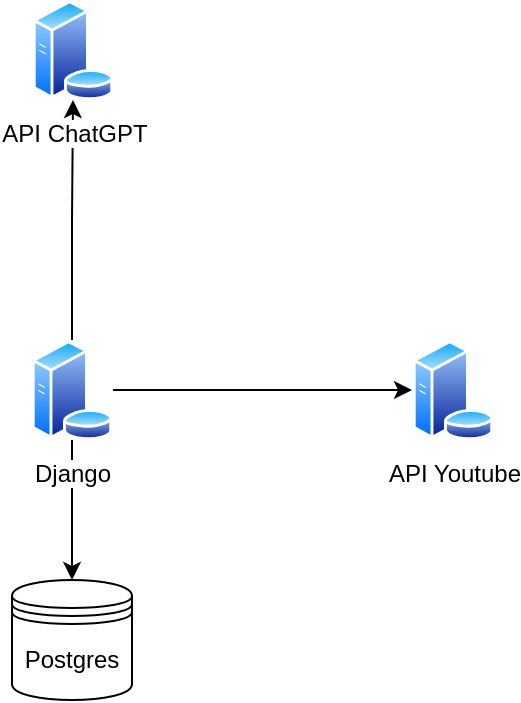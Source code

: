 <mxfile version="24.7.17" pages="3">
  <diagram id="PN-buE6i3mzpUUrgbQ-w" name="Visao do Sistema">
    <mxGraphModel dx="954" dy="727" grid="1" gridSize="10" guides="1" tooltips="1" connect="1" arrows="1" fold="1" page="1" pageScale="1" pageWidth="827" pageHeight="1169" math="0" shadow="0">
      <root>
        <mxCell id="0" />
        <mxCell id="1" parent="0" />
        <mxCell id="21zxMLc5rwsXtIPLLtuN-1" value="Postgres" style="shape=datastore;whiteSpace=wrap;html=1;" vertex="1" parent="1">
          <mxGeometry x="220" y="320" width="60" height="60" as="geometry" />
        </mxCell>
        <mxCell id="21zxMLc5rwsXtIPLLtuN-5" style="edgeStyle=orthogonalEdgeStyle;rounded=0;orthogonalLoop=1;jettySize=auto;html=1;entryX=0.5;entryY=0;entryDx=0;entryDy=0;" edge="1" parent="1" source="21zxMLc5rwsXtIPLLtuN-4" target="21zxMLc5rwsXtIPLLtuN-1">
          <mxGeometry relative="1" as="geometry" />
        </mxCell>
        <mxCell id="21zxMLc5rwsXtIPLLtuN-7" style="edgeStyle=orthogonalEdgeStyle;rounded=0;orthogonalLoop=1;jettySize=auto;html=1;entryX=0;entryY=0.5;entryDx=0;entryDy=0;" edge="1" parent="1" source="21zxMLc5rwsXtIPLLtuN-4" target="21zxMLc5rwsXtIPLLtuN-10">
          <mxGeometry relative="1" as="geometry">
            <mxPoint x="340" y="213" as="targetPoint" />
          </mxGeometry>
        </mxCell>
        <mxCell id="21zxMLc5rwsXtIPLLtuN-16" style="edgeStyle=orthogonalEdgeStyle;rounded=0;orthogonalLoop=1;jettySize=auto;html=1;" edge="1" parent="1" source="21zxMLc5rwsXtIPLLtuN-4" target="21zxMLc5rwsXtIPLLtuN-13">
          <mxGeometry relative="1" as="geometry" />
        </mxCell>
        <mxCell id="21zxMLc5rwsXtIPLLtuN-4" value="Django" style="image;aspect=fixed;perimeter=ellipsePerimeter;html=1;align=center;shadow=0;dashed=0;spacingTop=3;image=img/lib/active_directory/database_server.svg;" vertex="1" parent="1">
          <mxGeometry x="229.5" y="200" width="41" height="50" as="geometry" />
        </mxCell>
        <mxCell id="21zxMLc5rwsXtIPLLtuN-10" value="API Youtube" style="image;aspect=fixed;perimeter=ellipsePerimeter;html=1;align=center;shadow=0;dashed=0;spacingTop=3;image=img/lib/active_directory/database_server.svg;" vertex="1" parent="1">
          <mxGeometry x="420" y="200" width="41" height="50" as="geometry" />
        </mxCell>
        <mxCell id="21zxMLc5rwsXtIPLLtuN-13" value="API ChatGPT" style="image;aspect=fixed;perimeter=ellipsePerimeter;html=1;align=center;shadow=0;dashed=0;spacingTop=3;image=img/lib/active_directory/database_server.svg;" vertex="1" parent="1">
          <mxGeometry x="230" y="30" width="41" height="50" as="geometry" />
        </mxCell>
      </root>
    </mxGraphModel>
  </diagram>
  <diagram id="dac1KKp7JWqcvNI9d3Uq" name="UML">
    <mxGraphModel dx="914" dy="661" grid="1" gridSize="10" guides="1" tooltips="1" connect="1" arrows="1" fold="1" page="1" pageScale="1" pageWidth="1169" pageHeight="827" math="0" shadow="0">
      <root>
        <mxCell id="0" />
        <mxCell id="1" parent="0" />
        <mxCell id="_MNy3ggdOvQha1kYCdYs-3" value="Servico" style="shape=folder;fontStyle=1;tabWidth=110;tabHeight=30;tabPosition=left;html=1;boundedLbl=1;labelInHeader=1;container=1;collapsible=0;recursiveResize=0;whiteSpace=wrap;" vertex="1" parent="1">
          <mxGeometry x="585" y="210" width="555" height="500" as="geometry" />
        </mxCell>
        <mxCell id="_MNy3ggdOvQha1kYCdYs-29" style="edgeStyle=orthogonalEdgeStyle;rounded=0;orthogonalLoop=1;jettySize=auto;html=1;entryX=1;entryY=0.5;entryDx=0;entryDy=0;" edge="1" parent="_MNy3ggdOvQha1kYCdYs-3" source="_MNy3ggdOvQha1kYCdYs-5" target="_MNy3ggdOvQha1kYCdYs-25">
          <mxGeometry relative="1" as="geometry" />
        </mxCell>
        <mxCell id="_MNy3ggdOvQha1kYCdYs-5" value="YoutubeService" style="swimlane;fontStyle=1;align=center;verticalAlign=top;childLayout=stackLayout;horizontal=1;startSize=26;horizontalStack=0;resizeParent=1;resizeParentMax=0;resizeLast=0;collapsible=1;marginBottom=0;whiteSpace=wrap;html=1;fillColor=#60a917;fontColor=#ffffff;strokeColor=#2D7600;" vertex="1" parent="_MNy3ggdOvQha1kYCdYs-3">
          <mxGeometry x="320" y="330" width="230" height="110" as="geometry" />
        </mxCell>
        <mxCell id="_MNy3ggdOvQha1kYCdYs-6" value="+ field: type" style="text;strokeColor=none;fillColor=none;align=left;verticalAlign=top;spacingLeft=4;spacingRight=4;overflow=hidden;rotatable=0;points=[[0,0.5],[1,0.5]];portConstraint=eastwest;whiteSpace=wrap;html=1;" vertex="1" parent="_MNy3ggdOvQha1kYCdYs-5">
          <mxGeometry y="26" width="230" height="26" as="geometry" />
        </mxCell>
        <mxCell id="_MNy3ggdOvQha1kYCdYs-7" value="" style="line;strokeWidth=1;fillColor=none;align=left;verticalAlign=middle;spacingTop=-1;spacingLeft=3;spacingRight=3;rotatable=0;labelPosition=right;points=[];portConstraint=eastwest;strokeColor=inherit;" vertex="1" parent="_MNy3ggdOvQha1kYCdYs-5">
          <mxGeometry y="52" width="230" height="8" as="geometry" />
        </mxCell>
        <mxCell id="_MNy3ggdOvQha1kYCdYs-8" value="getListOfVideosFromChannel(): List&amp;lt;Video&amp;gt;" style="text;strokeColor=none;fillColor=none;align=left;verticalAlign=top;spacingLeft=4;spacingRight=4;overflow=hidden;rotatable=0;points=[[0,0.5],[1,0.5]];portConstraint=eastwest;whiteSpace=wrap;html=1;" vertex="1" parent="_MNy3ggdOvQha1kYCdYs-5">
          <mxGeometry y="60" width="230" height="50" as="geometry" />
        </mxCell>
        <mxCell id="_MNy3ggdOvQha1kYCdYs-9" value="SocialServiceFactory" style="swimlane;fontStyle=1;align=center;verticalAlign=top;childLayout=stackLayout;horizontal=1;startSize=26;horizontalStack=0;resizeParent=1;resizeParentMax=0;resizeLast=0;collapsible=1;marginBottom=0;whiteSpace=wrap;html=1;" vertex="1" parent="_MNy3ggdOvQha1kYCdYs-3">
          <mxGeometry x="20" y="50" width="220" height="86" as="geometry" />
        </mxCell>
        <mxCell id="_MNy3ggdOvQha1kYCdYs-10" value="..." style="text;strokeColor=none;fillColor=none;align=left;verticalAlign=top;spacingLeft=4;spacingRight=4;overflow=hidden;rotatable=0;points=[[0,0.5],[1,0.5]];portConstraint=eastwest;whiteSpace=wrap;html=1;" vertex="1" parent="_MNy3ggdOvQha1kYCdYs-9">
          <mxGeometry y="26" width="220" height="26" as="geometry" />
        </mxCell>
        <mxCell id="_MNy3ggdOvQha1kYCdYs-11" value="" style="line;strokeWidth=1;fillColor=none;align=left;verticalAlign=middle;spacingTop=-1;spacingLeft=3;spacingRight=3;rotatable=0;labelPosition=right;points=[];portConstraint=eastwest;strokeColor=inherit;" vertex="1" parent="_MNy3ggdOvQha1kYCdYs-9">
          <mxGeometry y="52" width="220" height="8" as="geometry" />
        </mxCell>
        <mxCell id="_MNy3ggdOvQha1kYCdYs-12" value="+ createService(type): List&amp;lt;Video&amp;gt;" style="text;strokeColor=none;fillColor=none;align=left;verticalAlign=top;spacingLeft=4;spacingRight=4;overflow=hidden;rotatable=0;points=[[0,0.5],[1,0.5]];portConstraint=eastwest;whiteSpace=wrap;html=1;" vertex="1" parent="_MNy3ggdOvQha1kYCdYs-9">
          <mxGeometry y="60" width="220" height="26" as="geometry" />
        </mxCell>
        <mxCell id="_MNy3ggdOvQha1kYCdYs-28" style="edgeStyle=orthogonalEdgeStyle;rounded=0;orthogonalLoop=1;jettySize=auto;html=1;" edge="1" parent="_MNy3ggdOvQha1kYCdYs-3" source="_MNy3ggdOvQha1kYCdYs-18" target="_MNy3ggdOvQha1kYCdYs-25">
          <mxGeometry relative="1" as="geometry" />
        </mxCell>
        <mxCell id="_MNy3ggdOvQha1kYCdYs-18" value="InstagramService" style="swimlane;fontStyle=1;align=center;verticalAlign=top;childLayout=stackLayout;horizontal=1;startSize=26;horizontalStack=0;resizeParent=1;resizeParentMax=0;resizeLast=0;collapsible=1;marginBottom=0;whiteSpace=wrap;html=1;" vertex="1" parent="_MNy3ggdOvQha1kYCdYs-3">
          <mxGeometry x="10" y="340" width="240" height="100" as="geometry" />
        </mxCell>
        <mxCell id="_MNy3ggdOvQha1kYCdYs-19" value="+ field: type" style="text;strokeColor=none;fillColor=none;align=left;verticalAlign=top;spacingLeft=4;spacingRight=4;overflow=hidden;rotatable=0;points=[[0,0.5],[1,0.5]];portConstraint=eastwest;whiteSpace=wrap;html=1;" vertex="1" parent="_MNy3ggdOvQha1kYCdYs-18">
          <mxGeometry y="26" width="240" height="26" as="geometry" />
        </mxCell>
        <mxCell id="_MNy3ggdOvQha1kYCdYs-20" value="" style="line;strokeWidth=1;fillColor=none;align=left;verticalAlign=middle;spacingTop=-1;spacingLeft=3;spacingRight=3;rotatable=0;labelPosition=right;points=[];portConstraint=eastwest;strokeColor=inherit;" vertex="1" parent="_MNy3ggdOvQha1kYCdYs-18">
          <mxGeometry y="52" width="240" height="8" as="geometry" />
        </mxCell>
        <mxCell id="_MNy3ggdOvQha1kYCdYs-21" value="getListOfVideosFromChannel(): List&amp;lt;Video&amp;gt;" style="text;strokeColor=none;fillColor=none;align=left;verticalAlign=top;spacingLeft=4;spacingRight=4;overflow=hidden;rotatable=0;points=[[0,0.5],[1,0.5]];portConstraint=eastwest;whiteSpace=wrap;html=1;" vertex="1" parent="_MNy3ggdOvQha1kYCdYs-18">
          <mxGeometry y="60" width="240" height="40" as="geometry" />
        </mxCell>
        <mxCell id="_MNy3ggdOvQha1kYCdYs-27" style="edgeStyle=orthogonalEdgeStyle;rounded=0;orthogonalLoop=1;jettySize=auto;html=1;entryX=1;entryY=0.5;entryDx=0;entryDy=0;" edge="1" parent="_MNy3ggdOvQha1kYCdYs-3" source="_MNy3ggdOvQha1kYCdYs-23" target="_MNy3ggdOvQha1kYCdYs-12">
          <mxGeometry relative="1" as="geometry" />
        </mxCell>
        <mxCell id="_MNy3ggdOvQha1kYCdYs-23" value="SocialServiceInterface" style="swimlane;fontStyle=1;align=center;verticalAlign=middle;childLayout=stackLayout;horizontal=1;startSize=29;horizontalStack=0;resizeParent=1;resizeParentMax=0;resizeLast=0;collapsible=0;marginBottom=0;html=1;whiteSpace=wrap;" vertex="1" parent="_MNy3ggdOvQha1kYCdYs-3">
          <mxGeometry x="180" y="200" width="220" height="79" as="geometry" />
        </mxCell>
        <mxCell id="_MNy3ggdOvQha1kYCdYs-24" value="&amp;lt;&amp;lt;interface&amp;gt;&amp;gt;" style="text;html=1;strokeColor=none;fillColor=none;align=center;verticalAlign=middle;spacingLeft=4;spacingRight=4;overflow=hidden;rotatable=0;points=[[0,0.5],[1,0.5]];portConstraint=eastwest;whiteSpace=wrap;" vertex="1" parent="_MNy3ggdOvQha1kYCdYs-23">
          <mxGeometry y="29" width="220" height="25" as="geometry" />
        </mxCell>
        <mxCell id="_MNy3ggdOvQha1kYCdYs-25" value="getListOfVideosFromChannel(): List&amp;lt;Video&amp;gt;" style="text;html=1;strokeColor=none;fillColor=none;align=left;verticalAlign=middle;spacingLeft=4;spacingRight=4;overflow=hidden;rotatable=0;points=[[0,0.5],[1,0.5]];portConstraint=eastwest;whiteSpace=wrap;" vertex="1" parent="_MNy3ggdOvQha1kYCdYs-23">
          <mxGeometry y="54" width="220" height="25" as="geometry" />
        </mxCell>
        <mxCell id="_MNy3ggdOvQha1kYCdYs-13" value="" style="endArrow=circlePlus;startArrow=none;endFill=0;startFill=0;endSize=8;html=1;labelBackgroundColor=none;rounded=0;" edge="1" parent="1" target="_MNy3ggdOvQha1kYCdYs-3">
          <mxGeometry width="160" relative="1" as="geometry">
            <mxPoint x="530" y="200" as="sourcePoint" />
            <mxPoint x="720" y="170" as="targetPoint" />
          </mxGeometry>
        </mxCell>
        <mxCell id="_MNy3ggdOvQha1kYCdYs-14" value="Model" style="shape=folder;fontStyle=1;tabWidth=110;tabHeight=30;tabPosition=left;html=1;boundedLbl=1;labelInHeader=1;container=1;collapsible=0;recursiveResize=0;whiteSpace=wrap;" vertex="1" parent="1">
          <mxGeometry x="60" y="84" width="480" height="434" as="geometry" />
        </mxCell>
        <mxCell id="_MNy3ggdOvQha1kYCdYs-1" value="" style="group" vertex="1" connectable="0" parent="_MNy3ggdOvQha1kYCdYs-14">
          <mxGeometry x="20" y="76" width="440" height="314" as="geometry" />
        </mxCell>
        <mxCell id="KRgxH20bsVL7gR1xsqH_-7" value="Video" style="swimlane;fontStyle=1;align=center;verticalAlign=top;childLayout=stackLayout;horizontal=1;startSize=26;horizontalStack=0;resizeParent=1;resizeParentMax=0;resizeLast=0;collapsible=1;marginBottom=0;whiteSpace=wrap;html=1;" parent="_MNy3ggdOvQha1kYCdYs-1" vertex="1">
          <mxGeometry y="30" width="160" height="218" as="geometry" />
        </mxCell>
        <mxCell id="KRgxH20bsVL7gR1xsqH_-8" value="+ id: int&lt;br&gt;+ id_social: String&lt;div&gt;+ channel: Channel&lt;/div&gt;&lt;div&gt;+ title: String&lt;/div&gt;&lt;div&gt;+ url: String&lt;/div&gt;&lt;div&gt;+ thumb: String&lt;/div&gt;&lt;div&gt;+ description : String&lt;/div&gt;" style="text;strokeColor=none;fillColor=none;align=left;verticalAlign=top;spacingLeft=4;spacingRight=4;overflow=hidden;rotatable=0;points=[[0,0.5],[1,0.5]];portConstraint=eastwest;whiteSpace=wrap;html=1;" parent="KRgxH20bsVL7gR1xsqH_-7" vertex="1">
          <mxGeometry y="26" width="160" height="124" as="geometry" />
        </mxCell>
        <mxCell id="KRgxH20bsVL7gR1xsqH_-9" value="" style="line;strokeWidth=1;fillColor=none;align=left;verticalAlign=middle;spacingTop=-1;spacingLeft=3;spacingRight=3;rotatable=0;labelPosition=right;points=[];portConstraint=eastwest;strokeColor=inherit;" parent="KRgxH20bsVL7gR1xsqH_-7" vertex="1">
          <mxGeometry y="150" width="160" height="8" as="geometry" />
        </mxCell>
        <mxCell id="KRgxH20bsVL7gR1xsqH_-10" value="+ method(type): type" style="text;strokeColor=none;fillColor=none;align=left;verticalAlign=top;spacingLeft=4;spacingRight=4;overflow=hidden;rotatable=0;points=[[0,0.5],[1,0.5]];portConstraint=eastwest;whiteSpace=wrap;html=1;" parent="KRgxH20bsVL7gR1xsqH_-7" vertex="1">
          <mxGeometry y="158" width="160" height="60" as="geometry" />
        </mxCell>
        <mxCell id="KRgxH20bsVL7gR1xsqH_-11" value="Channel" style="swimlane;fontStyle=1;align=center;verticalAlign=top;childLayout=stackLayout;horizontal=1;startSize=26;horizontalStack=0;resizeParent=1;resizeParentMax=0;resizeLast=0;collapsible=1;marginBottom=0;whiteSpace=wrap;html=1;" parent="_MNy3ggdOvQha1kYCdYs-1" vertex="1">
          <mxGeometry x="280" width="160" height="114" as="geometry" />
        </mxCell>
        <mxCell id="KRgxH20bsVL7gR1xsqH_-12" value="+ name : String&lt;div&gt;+ url : String&lt;/div&gt;&lt;div&gt;&lt;br&gt;&lt;/div&gt;" style="text;strokeColor=none;fillColor=none;align=left;verticalAlign=top;spacingLeft=4;spacingRight=4;overflow=hidden;rotatable=0;points=[[0,0.5],[1,0.5]];portConstraint=eastwest;whiteSpace=wrap;html=1;" parent="KRgxH20bsVL7gR1xsqH_-11" vertex="1">
          <mxGeometry y="26" width="160" height="54" as="geometry" />
        </mxCell>
        <mxCell id="KRgxH20bsVL7gR1xsqH_-13" value="" style="line;strokeWidth=1;fillColor=none;align=left;verticalAlign=middle;spacingTop=-1;spacingLeft=3;spacingRight=3;rotatable=0;labelPosition=right;points=[];portConstraint=eastwest;strokeColor=inherit;" parent="KRgxH20bsVL7gR1xsqH_-11" vertex="1">
          <mxGeometry y="80" width="160" height="8" as="geometry" />
        </mxCell>
        <mxCell id="KRgxH20bsVL7gR1xsqH_-14" value="+ method(type): type" style="text;strokeColor=none;fillColor=none;align=left;verticalAlign=top;spacingLeft=4;spacingRight=4;overflow=hidden;rotatable=0;points=[[0,0.5],[1,0.5]];portConstraint=eastwest;whiteSpace=wrap;html=1;" parent="KRgxH20bsVL7gR1xsqH_-11" vertex="1">
          <mxGeometry y="88" width="160" height="26" as="geometry" />
        </mxCell>
        <mxCell id="KRgxH20bsVL7gR1xsqH_-15" value="Comments" style="swimlane;fontStyle=1;align=center;verticalAlign=top;childLayout=stackLayout;horizontal=1;startSize=26;horizontalStack=0;resizeParent=1;resizeParentMax=0;resizeLast=0;collapsible=1;marginBottom=0;whiteSpace=wrap;html=1;" parent="_MNy3ggdOvQha1kYCdYs-1" vertex="1">
          <mxGeometry x="270" y="200" width="160" height="114" as="geometry" />
        </mxCell>
        <mxCell id="KRgxH20bsVL7gR1xsqH_-16" value="+ video: Video&lt;div&gt;+ comment : String&lt;/div&gt;" style="text;strokeColor=none;fillColor=none;align=left;verticalAlign=top;spacingLeft=4;spacingRight=4;overflow=hidden;rotatable=0;points=[[0,0.5],[1,0.5]];portConstraint=eastwest;whiteSpace=wrap;html=1;" parent="KRgxH20bsVL7gR1xsqH_-15" vertex="1">
          <mxGeometry y="26" width="160" height="54" as="geometry" />
        </mxCell>
        <mxCell id="KRgxH20bsVL7gR1xsqH_-17" value="" style="line;strokeWidth=1;fillColor=none;align=left;verticalAlign=middle;spacingTop=-1;spacingLeft=3;spacingRight=3;rotatable=0;labelPosition=right;points=[];portConstraint=eastwest;strokeColor=inherit;" parent="KRgxH20bsVL7gR1xsqH_-15" vertex="1">
          <mxGeometry y="80" width="160" height="8" as="geometry" />
        </mxCell>
        <mxCell id="KRgxH20bsVL7gR1xsqH_-18" value="+ method(type): type" style="text;strokeColor=none;fillColor=none;align=left;verticalAlign=top;spacingLeft=4;spacingRight=4;overflow=hidden;rotatable=0;points=[[0,0.5],[1,0.5]];portConstraint=eastwest;whiteSpace=wrap;html=1;" parent="KRgxH20bsVL7gR1xsqH_-15" vertex="1">
          <mxGeometry y="88" width="160" height="26" as="geometry" />
        </mxCell>
        <mxCell id="KRgxH20bsVL7gR1xsqH_-21" value="0,*&lt;div&gt;&lt;br&gt;&lt;/div&gt;" style="edgeStyle=orthogonalEdgeStyle;rounded=0;orthogonalLoop=1;jettySize=auto;html=1;entryX=1.025;entryY=0.242;entryDx=0;entryDy=0;entryPerimeter=0;strokeColor=default;endArrow=none;endFill=0;" parent="_MNy3ggdOvQha1kYCdYs-1" source="KRgxH20bsVL7gR1xsqH_-11" target="KRgxH20bsVL7gR1xsqH_-8" edge="1">
          <mxGeometry x="0.632" y="-6" relative="1" as="geometry">
            <mxPoint as="offset" />
          </mxGeometry>
        </mxCell>
        <mxCell id="KRgxH20bsVL7gR1xsqH_-22" value="1" style="edgeLabel;html=1;align=center;verticalAlign=middle;resizable=0;points=[];" parent="KRgxH20bsVL7gR1xsqH_-21" vertex="1" connectable="0">
          <mxGeometry x="-0.517" y="2" relative="1" as="geometry">
            <mxPoint x="11" y="-19" as="offset" />
          </mxGeometry>
        </mxCell>
        <mxCell id="KRgxH20bsVL7gR1xsqH_-23" style="edgeStyle=orthogonalEdgeStyle;rounded=0;orthogonalLoop=1;jettySize=auto;html=1;entryX=0.981;entryY=0.452;entryDx=0;entryDy=0;entryPerimeter=0;endArrow=none;endFill=0;" parent="_MNy3ggdOvQha1kYCdYs-1" source="KRgxH20bsVL7gR1xsqH_-16" target="KRgxH20bsVL7gR1xsqH_-8" edge="1">
          <mxGeometry relative="1" as="geometry" />
        </mxCell>
        <mxCell id="KRgxH20bsVL7gR1xsqH_-24" value="0,*" style="edgeLabel;html=1;align=center;verticalAlign=middle;resizable=0;points=[];" parent="KRgxH20bsVL7gR1xsqH_-23" vertex="1" connectable="0">
          <mxGeometry x="-0.898" y="-1" relative="1" as="geometry">
            <mxPoint y="-12" as="offset" />
          </mxGeometry>
        </mxCell>
        <mxCell id="KRgxH20bsVL7gR1xsqH_-25" value="1" style="edgeLabel;html=1;align=center;verticalAlign=middle;resizable=0;points=[];" parent="KRgxH20bsVL7gR1xsqH_-23" vertex="1" connectable="0">
          <mxGeometry x="0.85" y="1" relative="1" as="geometry">
            <mxPoint y="7" as="offset" />
          </mxGeometry>
        </mxCell>
      </root>
    </mxGraphModel>
  </diagram>
  <diagram id="dT8ydNlEbV_mKQU4Yaeo" name="Pacotes">
    <mxGraphModel dx="954" dy="727" grid="1" gridSize="10" guides="1" tooltips="1" connect="1" arrows="1" fold="1" page="1" pageScale="1" pageWidth="827" pageHeight="1169" math="0" shadow="0">
      <root>
        <mxCell id="0" />
        <mxCell id="1" parent="0" />
        <mxCell id="3O3zlhwXQ90Sm5hOid1D-1" value="Social" style="shape=folder;fontStyle=1;tabWidth=80;tabHeight=30;tabPosition=left;html=1;boundedLbl=1;whiteSpace=wrap;verticalAlign=top;" vertex="1" parent="1">
          <mxGeometry x="70" y="20" width="680" height="530" as="geometry" />
        </mxCell>
        <mxCell id="3O3zlhwXQ90Sm5hOid1D-12" value="Video" style="html=1;whiteSpace=wrap;" vertex="1" parent="1">
          <mxGeometry x="140" y="160" width="110" height="50" as="geometry" />
        </mxCell>
        <mxCell id="3O3zlhwXQ90Sm5hOid1D-13" value="YoutubeService" style="html=1;whiteSpace=wrap;" vertex="1" parent="1">
          <mxGeometry x="304" y="160" width="110" height="50" as="geometry" />
        </mxCell>
      </root>
    </mxGraphModel>
  </diagram>
</mxfile>
